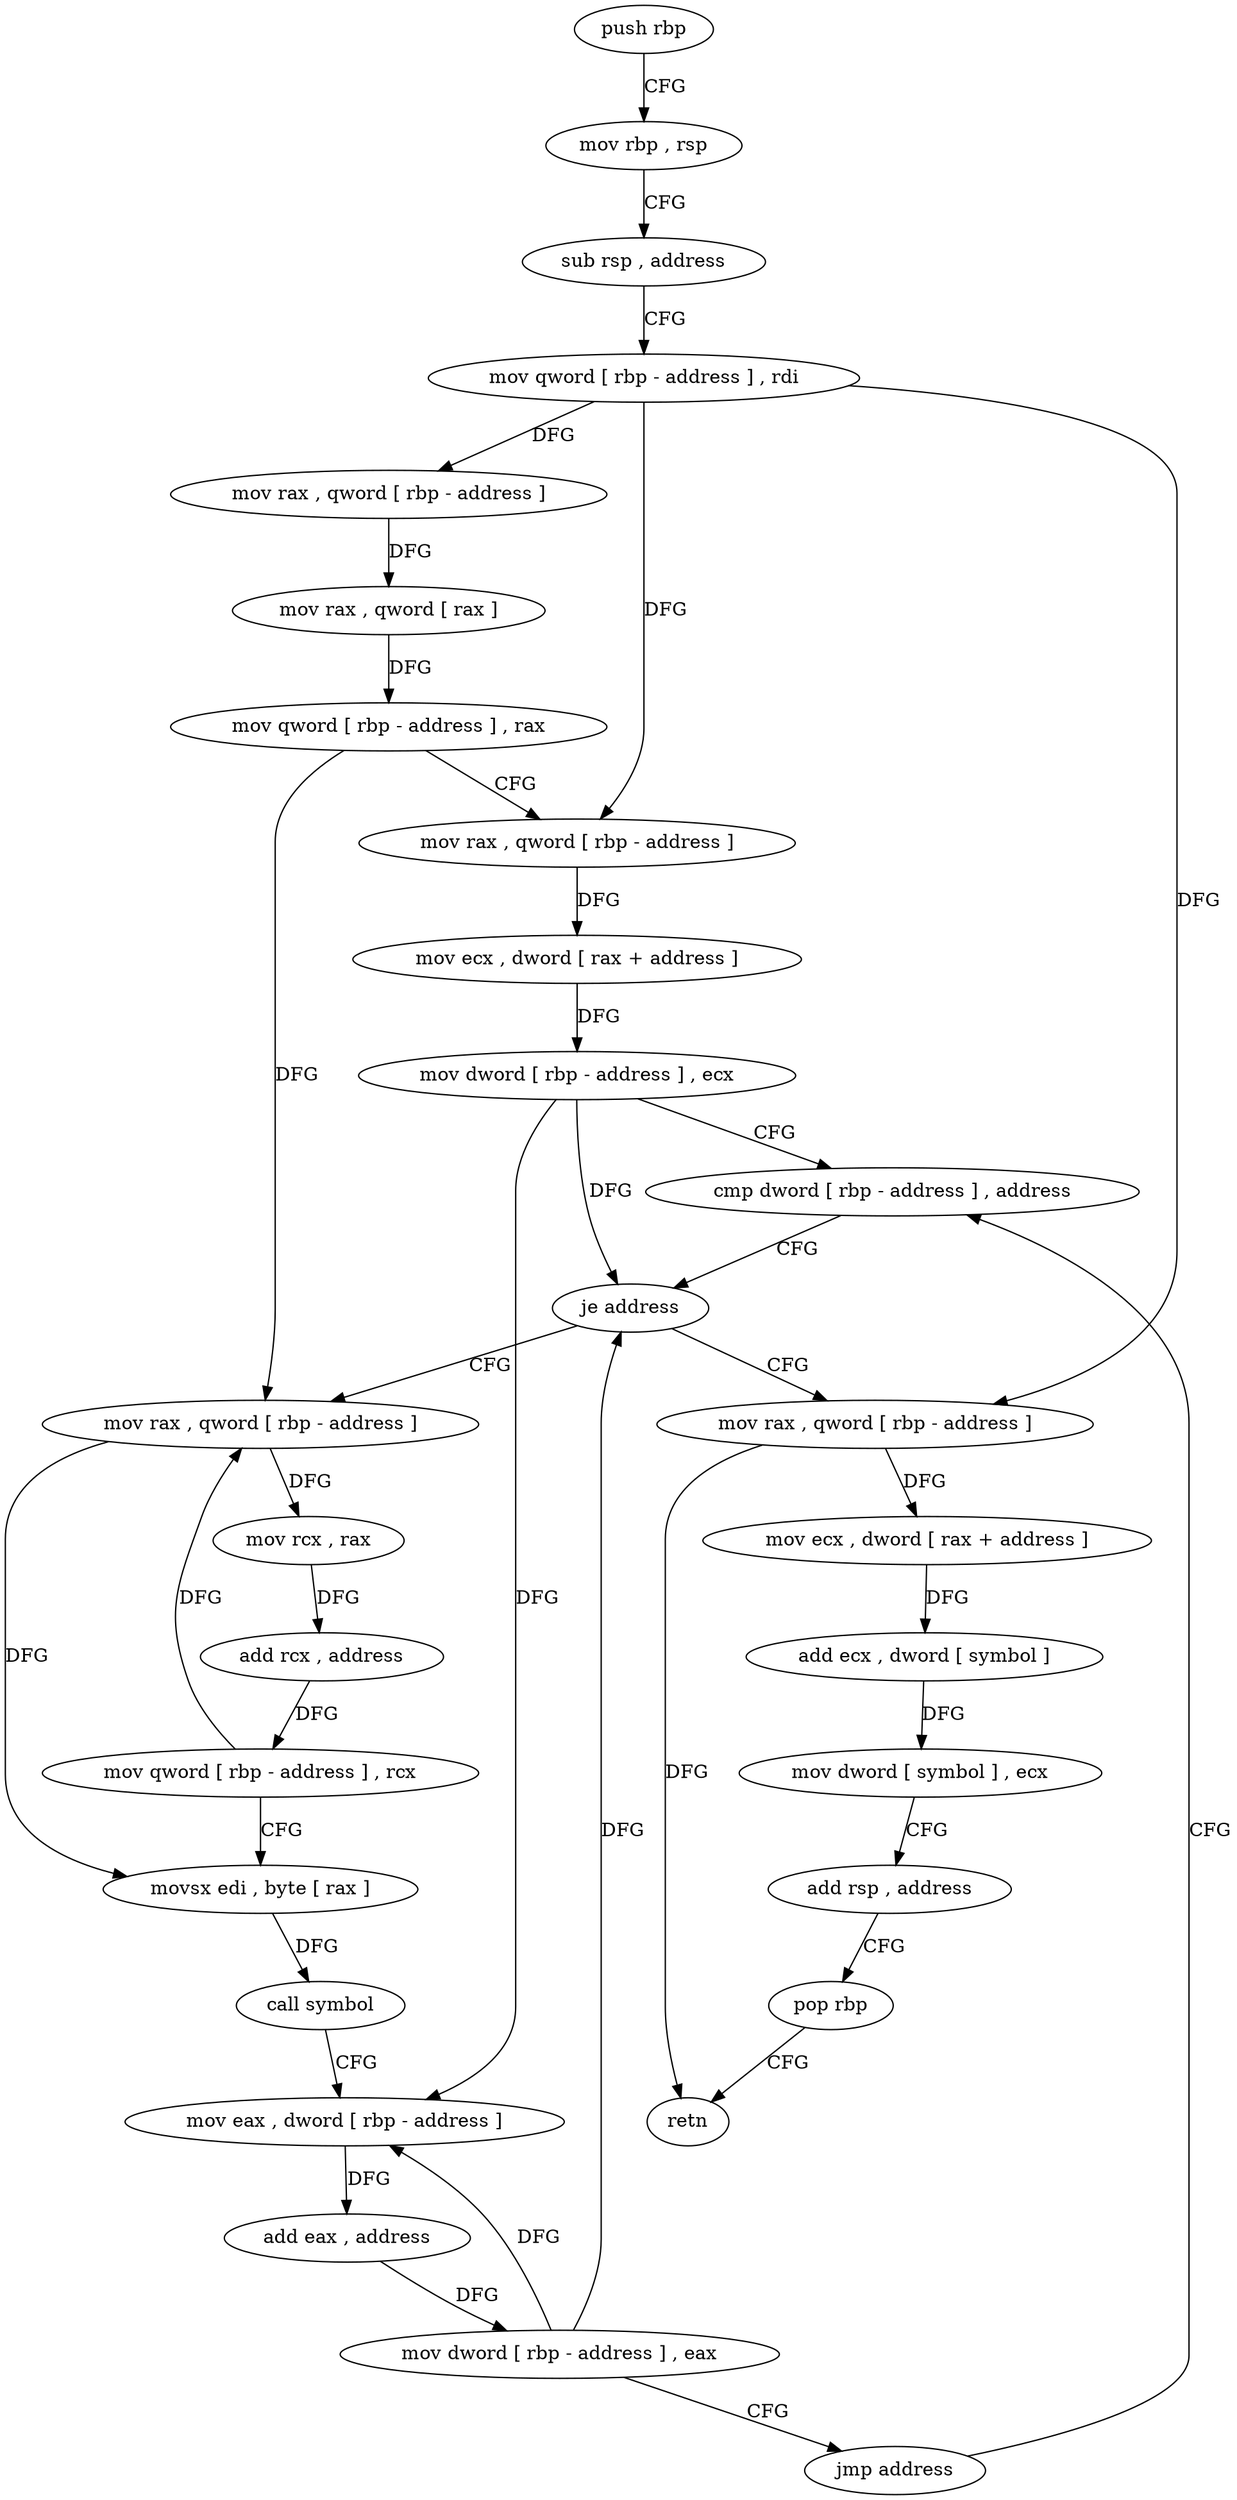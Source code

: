 digraph "func" {
"4208352" [label = "push rbp" ]
"4208353" [label = "mov rbp , rsp" ]
"4208356" [label = "sub rsp , address" ]
"4208360" [label = "mov qword [ rbp - address ] , rdi" ]
"4208364" [label = "mov rax , qword [ rbp - address ]" ]
"4208368" [label = "mov rax , qword [ rax ]" ]
"4208371" [label = "mov qword [ rbp - address ] , rax" ]
"4208375" [label = "mov rax , qword [ rbp - address ]" ]
"4208379" [label = "mov ecx , dword [ rax + address ]" ]
"4208382" [label = "mov dword [ rbp - address ] , ecx" ]
"4208385" [label = "cmp dword [ rbp - address ] , address" ]
"4208435" [label = "mov rax , qword [ rbp - address ]" ]
"4208439" [label = "mov ecx , dword [ rax + address ]" ]
"4208442" [label = "add ecx , dword [ symbol ]" ]
"4208449" [label = "mov dword [ symbol ] , ecx" ]
"4208456" [label = "add rsp , address" ]
"4208460" [label = "pop rbp" ]
"4208461" [label = "retn" ]
"4208395" [label = "mov rax , qword [ rbp - address ]" ]
"4208399" [label = "mov rcx , rax" ]
"4208402" [label = "add rcx , address" ]
"4208409" [label = "mov qword [ rbp - address ] , rcx" ]
"4208413" [label = "movsx edi , byte [ rax ]" ]
"4208416" [label = "call symbol" ]
"4208421" [label = "mov eax , dword [ rbp - address ]" ]
"4208424" [label = "add eax , address" ]
"4208427" [label = "mov dword [ rbp - address ] , eax" ]
"4208430" [label = "jmp address" ]
"4208389" [label = "je address" ]
"4208352" -> "4208353" [ label = "CFG" ]
"4208353" -> "4208356" [ label = "CFG" ]
"4208356" -> "4208360" [ label = "CFG" ]
"4208360" -> "4208364" [ label = "DFG" ]
"4208360" -> "4208375" [ label = "DFG" ]
"4208360" -> "4208435" [ label = "DFG" ]
"4208364" -> "4208368" [ label = "DFG" ]
"4208368" -> "4208371" [ label = "DFG" ]
"4208371" -> "4208375" [ label = "CFG" ]
"4208371" -> "4208395" [ label = "DFG" ]
"4208375" -> "4208379" [ label = "DFG" ]
"4208379" -> "4208382" [ label = "DFG" ]
"4208382" -> "4208385" [ label = "CFG" ]
"4208382" -> "4208389" [ label = "DFG" ]
"4208382" -> "4208421" [ label = "DFG" ]
"4208385" -> "4208389" [ label = "CFG" ]
"4208435" -> "4208439" [ label = "DFG" ]
"4208435" -> "4208461" [ label = "DFG" ]
"4208439" -> "4208442" [ label = "DFG" ]
"4208442" -> "4208449" [ label = "DFG" ]
"4208449" -> "4208456" [ label = "CFG" ]
"4208456" -> "4208460" [ label = "CFG" ]
"4208460" -> "4208461" [ label = "CFG" ]
"4208395" -> "4208399" [ label = "DFG" ]
"4208395" -> "4208413" [ label = "DFG" ]
"4208399" -> "4208402" [ label = "DFG" ]
"4208402" -> "4208409" [ label = "DFG" ]
"4208409" -> "4208413" [ label = "CFG" ]
"4208409" -> "4208395" [ label = "DFG" ]
"4208413" -> "4208416" [ label = "DFG" ]
"4208416" -> "4208421" [ label = "CFG" ]
"4208421" -> "4208424" [ label = "DFG" ]
"4208424" -> "4208427" [ label = "DFG" ]
"4208427" -> "4208430" [ label = "CFG" ]
"4208427" -> "4208389" [ label = "DFG" ]
"4208427" -> "4208421" [ label = "DFG" ]
"4208430" -> "4208385" [ label = "CFG" ]
"4208389" -> "4208435" [ label = "CFG" ]
"4208389" -> "4208395" [ label = "CFG" ]
}
